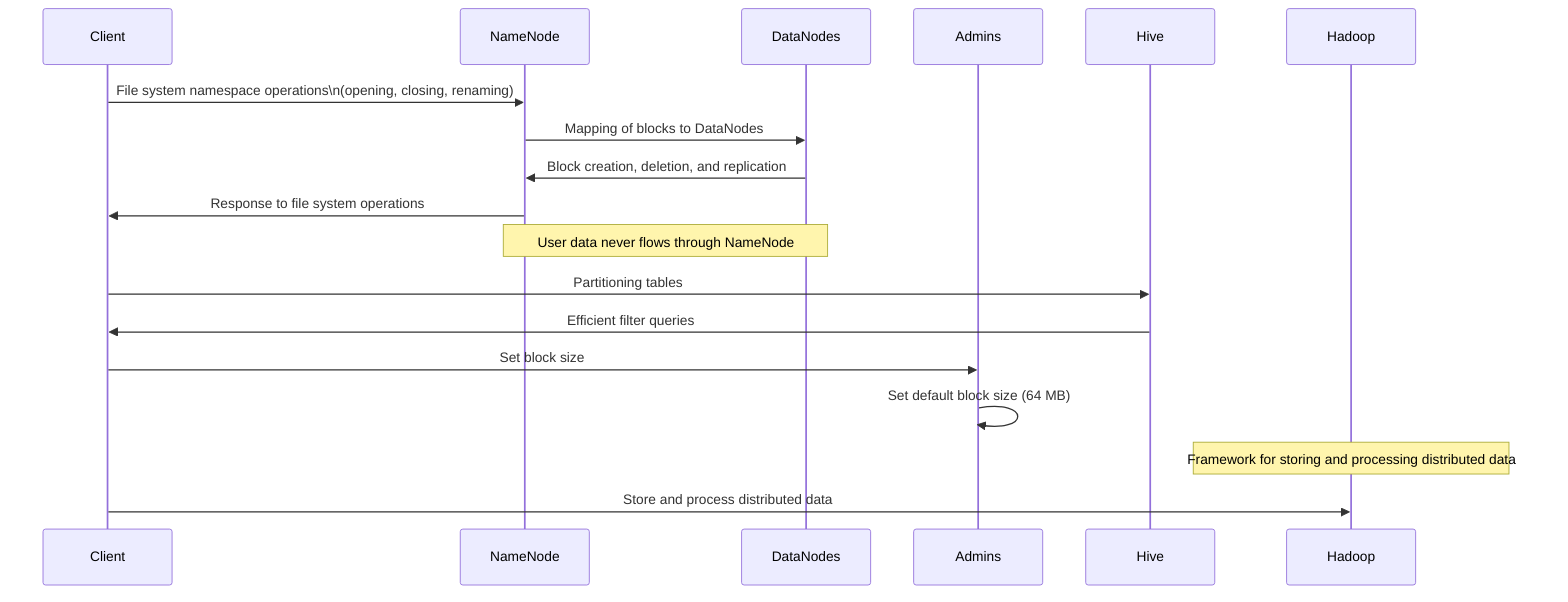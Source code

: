 sequenceDiagram
    participant Client
    participant NameNode
    participant DataNodes
    participant Admins
    participant Hive
    participant Hadoop

    Client->>NameNode: File system namespace operations\n(opening, closing, renaming)
    NameNode->>DataNodes: Mapping of blocks to DataNodes
    DataNodes->>NameNode: Block creation, deletion, and replication
    NameNode->>Client: Response to file system operations

    Note over NameNode,DataNodes: User data never flows through NameNode

    Client->>Hive: Partitioning tables
    Hive->>Client: Efficient filter queries
    Client->>Admins: Set block size
    Admins->>Admins: Set default block size (64 MB)

    Note over Hadoop: Framework for storing and processing distributed data
    Client->>Hadoop: Store and process distributed data